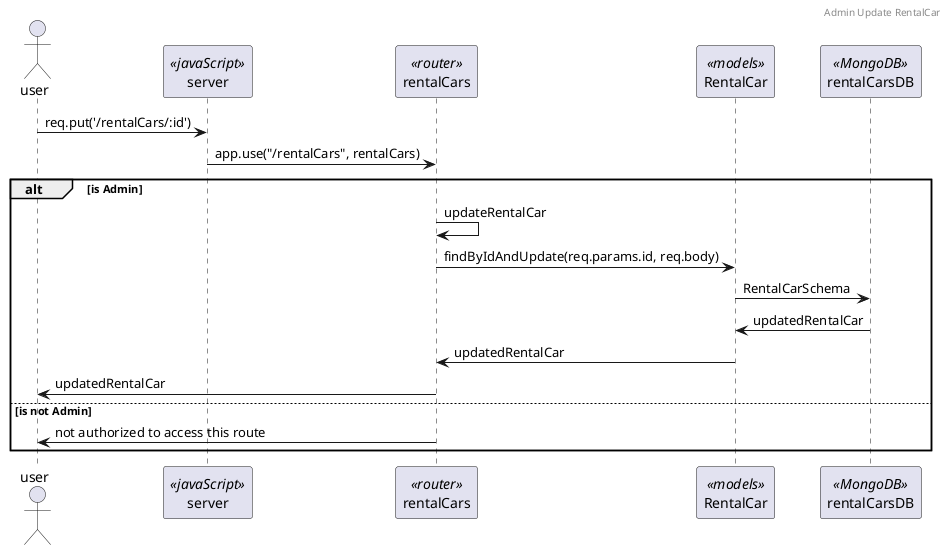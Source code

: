 @startuml Update RentalCar

header Admin Update RentalCar

actor user
participant server <<javaScript>>
participant rentalCars <<router>>
participant rentalCars <<controllers>>
participant RentalCar <<models>>
participant rentalCarsDB <<MongoDB>>

user -> server : req.put('/rentalCars/:id')
server -> rentalCars : app.use("/rentalCars", rentalCars)
alt is Admin
    rentalCars -> rentalCars : updateRentalCar
    rentalCars -> RentalCar : findByIdAndUpdate(req.params.id, req.body)
    RentalCar -> rentalCarsDB : RentalCarSchema
    rentalCarsDB -> RentalCar : updatedRentalCar
    RentalCar -> rentalCars : updatedRentalCar
    rentalCars -> user : updatedRentalCar
else is not Admin
    rentalCars -> user : not authorized to access this route
end

@enduml
